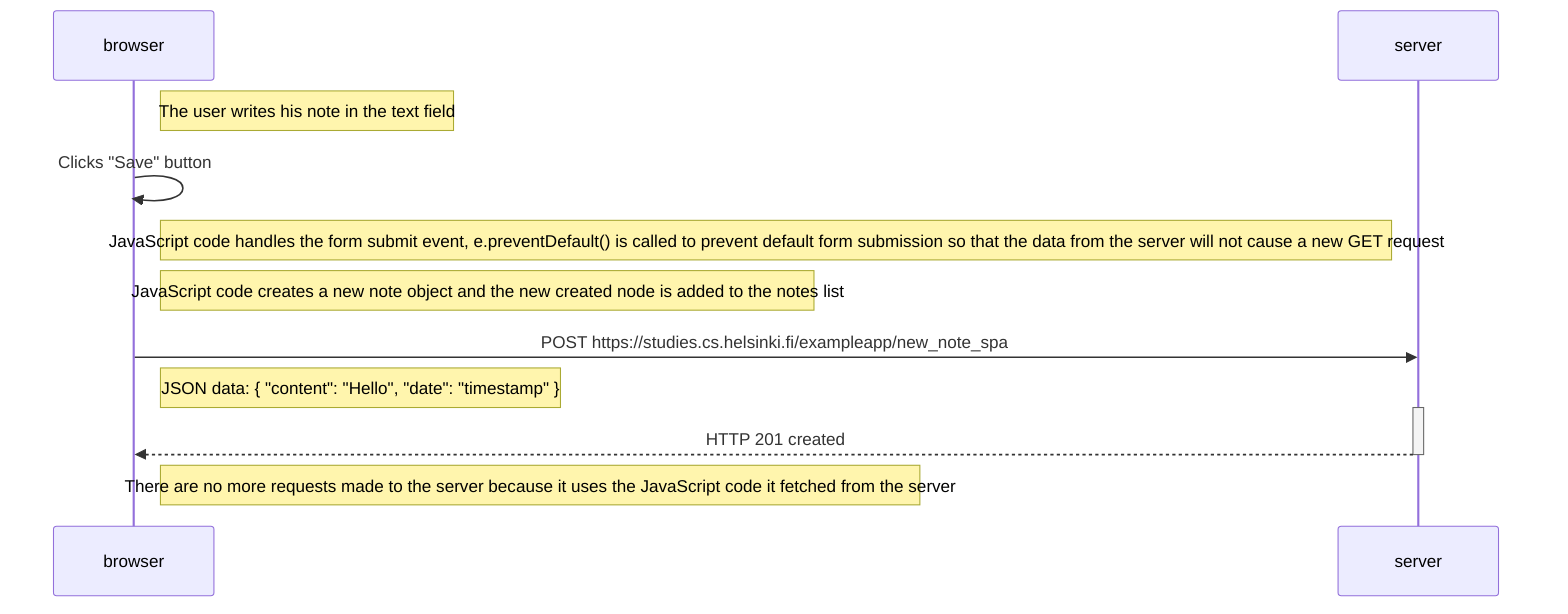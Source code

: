 sequenceDiagram
    participant browser
    participant server

    Note right of browser: The user writes his note in the text field

    browser->>browser: Clicks "Save" button
    Note right of browser: JavaScript code handles the form submit event, e.preventDefault() is called to prevent default form submission so that the data from the server will not cause a new GET request
    Note right of browser: JavaScript code creates a new note object and the new created node is added to the notes list
    browser->>server: POST https://studies.cs.helsinki.fi/exampleapp/new_note_spa
    Note right of browser: JSON data: { "content": "Hello", "date": "timestamp" }
    activate server
    server-->>browser: HTTP 201 created
    deactivate server
    Note right of browser: There are no more requests made to the server because it uses the JavaScript code it fetched from the server